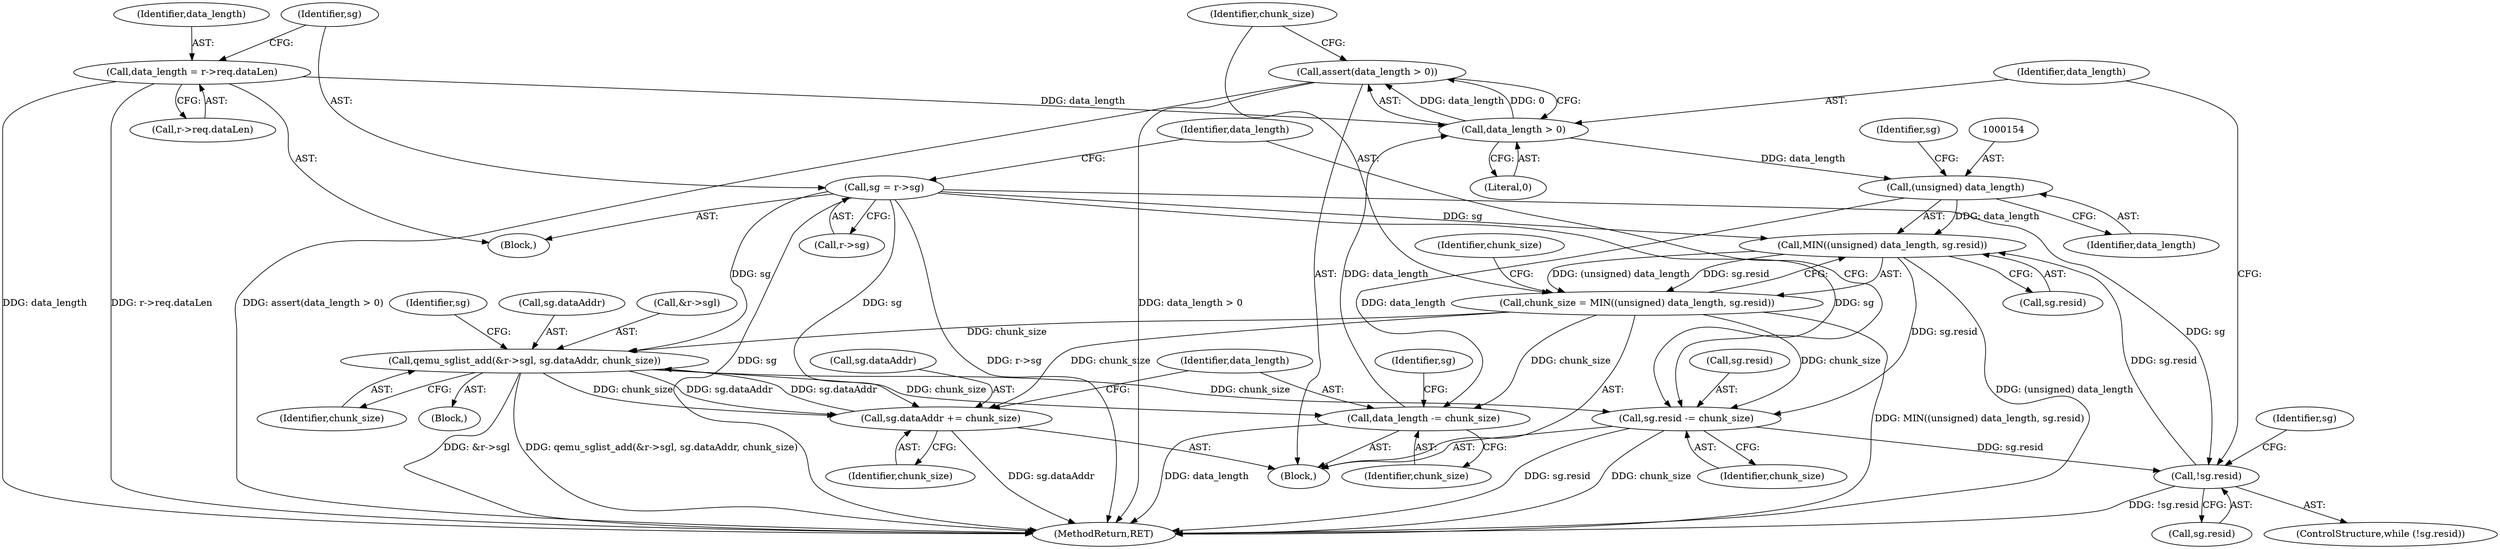digraph "1_qemu_49adc5d3f8c6bb75e55ebfeab109c5c37dea65e8@API" {
"1000146" [label="(Call,assert(data_length > 0))"];
"1000147" [label="(Call,data_length > 0)"];
"1000176" [label="(Call,data_length -= chunk_size)"];
"1000150" [label="(Call,chunk_size = MIN((unsigned) data_length, sg.resid))"];
"1000152" [label="(Call,MIN((unsigned) data_length, sg.resid))"];
"1000153" [label="(Call,(unsigned) data_length)"];
"1000113" [label="(Call,sg = r->sg)"];
"1000122" [label="(Call,!sg.resid)"];
"1000179" [label="(Call,sg.resid -= chunk_size)"];
"1000162" [label="(Call,qemu_sglist_add(&r->sgl, sg.dataAddr, chunk_size))"];
"1000171" [label="(Call,sg.dataAddr += chunk_size)"];
"1000105" [label="(Call,data_length = r->req.dataLen)"];
"1000148" [label="(Identifier,data_length)"];
"1000175" [label="(Identifier,chunk_size)"];
"1000176" [label="(Call,data_length -= chunk_size)"];
"1000119" [label="(Identifier,data_length)"];
"1000149" [label="(Literal,0)"];
"1000163" [label="(Call,&r->sgl)"];
"1000155" [label="(Identifier,data_length)"];
"1000122" [label="(Call,!sg.resid)"];
"1000179" [label="(Call,sg.resid -= chunk_size)"];
"1000113" [label="(Call,sg = r->sg)"];
"1000120" [label="(Block,)"];
"1000171" [label="(Call,sg.dataAddr += chunk_size)"];
"1000170" [label="(Identifier,chunk_size)"];
"1000152" [label="(Call,MIN((unsigned) data_length, sg.resid))"];
"1000162" [label="(Call,qemu_sglist_add(&r->sgl, sg.dataAddr, chunk_size))"];
"1000178" [label="(Identifier,chunk_size)"];
"1000181" [label="(Identifier,sg)"];
"1000180" [label="(Call,sg.resid)"];
"1000161" [label="(Block,)"];
"1000151" [label="(Identifier,chunk_size)"];
"1000177" [label="(Identifier,data_length)"];
"1000153" [label="(Call,(unsigned) data_length)"];
"1000150" [label="(Call,chunk_size = MIN((unsigned) data_length, sg.resid))"];
"1000160" [label="(Identifier,chunk_size)"];
"1000107" [label="(Call,r->req.dataLen)"];
"1000173" [label="(Identifier,sg)"];
"1000115" [label="(Call,r->sg)"];
"1000146" [label="(Call,assert(data_length > 0))"];
"1000156" [label="(Call,sg.resid)"];
"1000114" [label="(Identifier,sg)"];
"1000121" [label="(ControlStructure,while (!sg.resid))"];
"1000105" [label="(Call,data_length = r->req.dataLen)"];
"1000106" [label="(Identifier,data_length)"];
"1000123" [label="(Call,sg.resid)"];
"1000184" [label="(MethodReturn,RET)"];
"1000147" [label="(Call,data_length > 0)"];
"1000129" [label="(Identifier,sg)"];
"1000183" [label="(Identifier,chunk_size)"];
"1000157" [label="(Identifier,sg)"];
"1000102" [label="(Block,)"];
"1000167" [label="(Call,sg.dataAddr)"];
"1000172" [label="(Call,sg.dataAddr)"];
"1000146" -> "1000120"  [label="AST: "];
"1000146" -> "1000147"  [label="CFG: "];
"1000147" -> "1000146"  [label="AST: "];
"1000151" -> "1000146"  [label="CFG: "];
"1000146" -> "1000184"  [label="DDG: assert(data_length > 0)"];
"1000146" -> "1000184"  [label="DDG: data_length > 0"];
"1000147" -> "1000146"  [label="DDG: data_length"];
"1000147" -> "1000146"  [label="DDG: 0"];
"1000147" -> "1000149"  [label="CFG: "];
"1000148" -> "1000147"  [label="AST: "];
"1000149" -> "1000147"  [label="AST: "];
"1000176" -> "1000147"  [label="DDG: data_length"];
"1000105" -> "1000147"  [label="DDG: data_length"];
"1000147" -> "1000153"  [label="DDG: data_length"];
"1000176" -> "1000120"  [label="AST: "];
"1000176" -> "1000178"  [label="CFG: "];
"1000177" -> "1000176"  [label="AST: "];
"1000178" -> "1000176"  [label="AST: "];
"1000181" -> "1000176"  [label="CFG: "];
"1000176" -> "1000184"  [label="DDG: data_length"];
"1000150" -> "1000176"  [label="DDG: chunk_size"];
"1000162" -> "1000176"  [label="DDG: chunk_size"];
"1000153" -> "1000176"  [label="DDG: data_length"];
"1000150" -> "1000120"  [label="AST: "];
"1000150" -> "1000152"  [label="CFG: "];
"1000151" -> "1000150"  [label="AST: "];
"1000152" -> "1000150"  [label="AST: "];
"1000160" -> "1000150"  [label="CFG: "];
"1000150" -> "1000184"  [label="DDG: MIN((unsigned) data_length, sg.resid)"];
"1000152" -> "1000150"  [label="DDG: (unsigned) data_length"];
"1000152" -> "1000150"  [label="DDG: sg.resid"];
"1000150" -> "1000162"  [label="DDG: chunk_size"];
"1000150" -> "1000171"  [label="DDG: chunk_size"];
"1000150" -> "1000179"  [label="DDG: chunk_size"];
"1000152" -> "1000156"  [label="CFG: "];
"1000153" -> "1000152"  [label="AST: "];
"1000156" -> "1000152"  [label="AST: "];
"1000152" -> "1000184"  [label="DDG: (unsigned) data_length"];
"1000153" -> "1000152"  [label="DDG: data_length"];
"1000113" -> "1000152"  [label="DDG: sg"];
"1000122" -> "1000152"  [label="DDG: sg.resid"];
"1000152" -> "1000179"  [label="DDG: sg.resid"];
"1000153" -> "1000155"  [label="CFG: "];
"1000154" -> "1000153"  [label="AST: "];
"1000155" -> "1000153"  [label="AST: "];
"1000157" -> "1000153"  [label="CFG: "];
"1000113" -> "1000102"  [label="AST: "];
"1000113" -> "1000115"  [label="CFG: "];
"1000114" -> "1000113"  [label="AST: "];
"1000115" -> "1000113"  [label="AST: "];
"1000119" -> "1000113"  [label="CFG: "];
"1000113" -> "1000184"  [label="DDG: sg"];
"1000113" -> "1000184"  [label="DDG: r->sg"];
"1000113" -> "1000122"  [label="DDG: sg"];
"1000113" -> "1000162"  [label="DDG: sg"];
"1000113" -> "1000171"  [label="DDG: sg"];
"1000113" -> "1000179"  [label="DDG: sg"];
"1000122" -> "1000121"  [label="AST: "];
"1000122" -> "1000123"  [label="CFG: "];
"1000123" -> "1000122"  [label="AST: "];
"1000129" -> "1000122"  [label="CFG: "];
"1000148" -> "1000122"  [label="CFG: "];
"1000122" -> "1000184"  [label="DDG: !sg.resid"];
"1000179" -> "1000122"  [label="DDG: sg.resid"];
"1000179" -> "1000120"  [label="AST: "];
"1000179" -> "1000183"  [label="CFG: "];
"1000180" -> "1000179"  [label="AST: "];
"1000183" -> "1000179"  [label="AST: "];
"1000119" -> "1000179"  [label="CFG: "];
"1000179" -> "1000184"  [label="DDG: sg.resid"];
"1000179" -> "1000184"  [label="DDG: chunk_size"];
"1000162" -> "1000179"  [label="DDG: chunk_size"];
"1000162" -> "1000161"  [label="AST: "];
"1000162" -> "1000170"  [label="CFG: "];
"1000163" -> "1000162"  [label="AST: "];
"1000167" -> "1000162"  [label="AST: "];
"1000170" -> "1000162"  [label="AST: "];
"1000173" -> "1000162"  [label="CFG: "];
"1000162" -> "1000184"  [label="DDG: &r->sgl"];
"1000162" -> "1000184"  [label="DDG: qemu_sglist_add(&r->sgl, sg.dataAddr, chunk_size)"];
"1000171" -> "1000162"  [label="DDG: sg.dataAddr"];
"1000162" -> "1000171"  [label="DDG: chunk_size"];
"1000162" -> "1000171"  [label="DDG: sg.dataAddr"];
"1000171" -> "1000120"  [label="AST: "];
"1000171" -> "1000175"  [label="CFG: "];
"1000172" -> "1000171"  [label="AST: "];
"1000175" -> "1000171"  [label="AST: "];
"1000177" -> "1000171"  [label="CFG: "];
"1000171" -> "1000184"  [label="DDG: sg.dataAddr"];
"1000105" -> "1000102"  [label="AST: "];
"1000105" -> "1000107"  [label="CFG: "];
"1000106" -> "1000105"  [label="AST: "];
"1000107" -> "1000105"  [label="AST: "];
"1000114" -> "1000105"  [label="CFG: "];
"1000105" -> "1000184"  [label="DDG: r->req.dataLen"];
"1000105" -> "1000184"  [label="DDG: data_length"];
}
